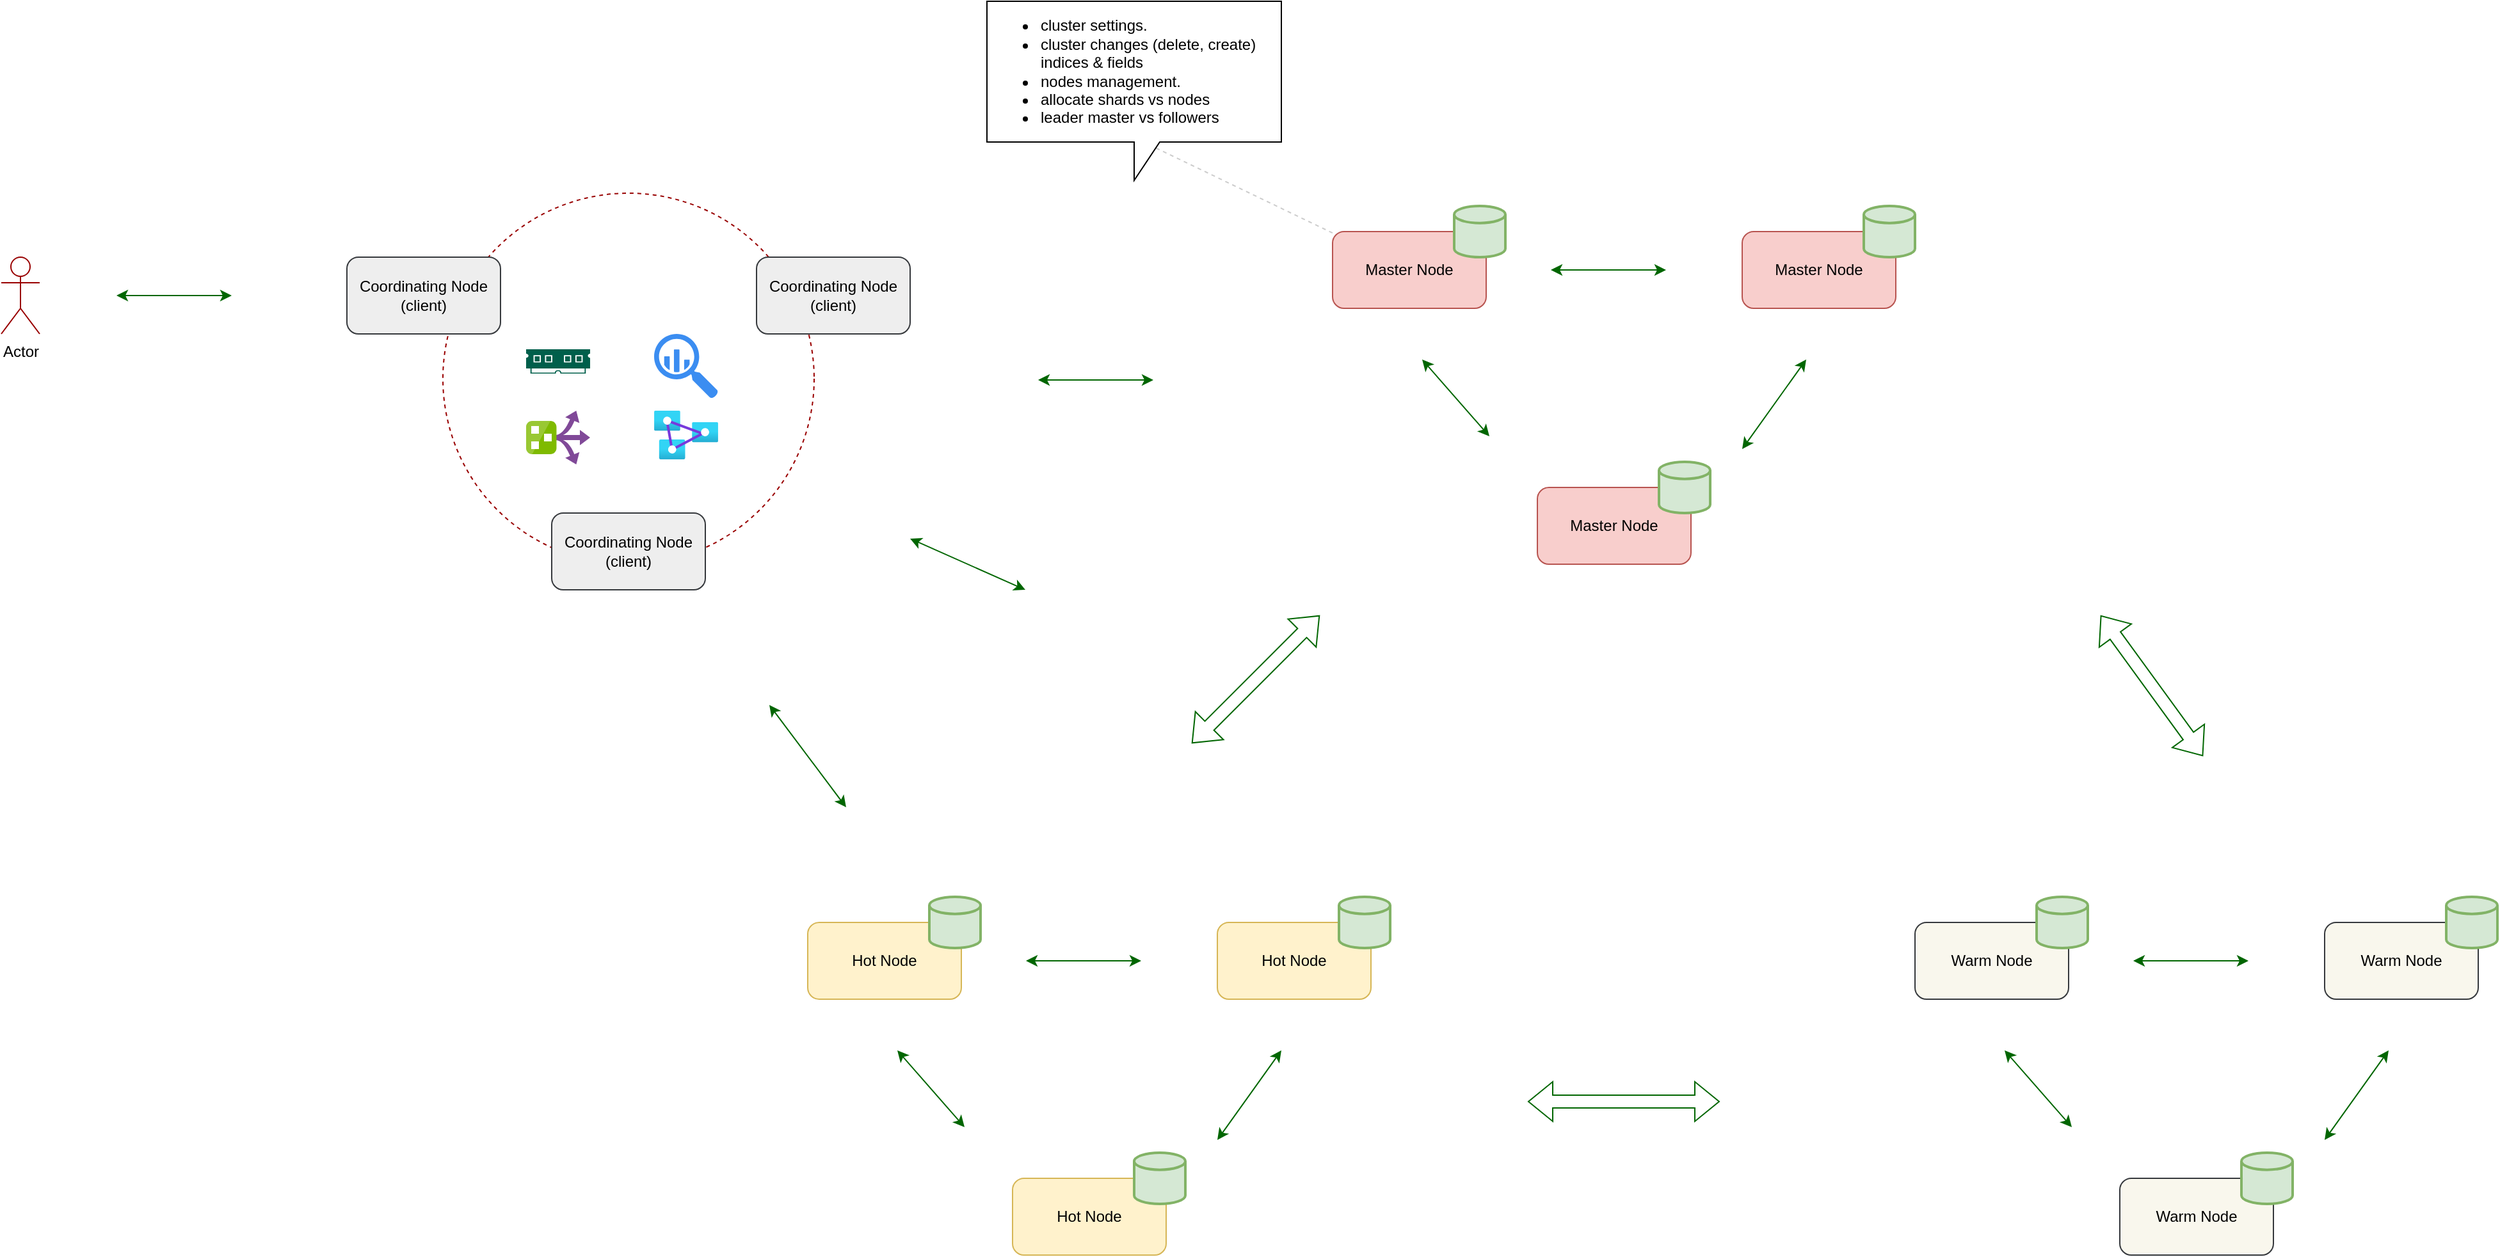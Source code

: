<mxfile version="20.8.23" type="github">
  <diagram name="Page-1" id="OWeuh5Rih9QYdeYNk9eg">
    <mxGraphModel dx="2597" dy="1131" grid="1" gridSize="10" guides="1" tooltips="1" connect="1" arrows="1" fold="1" page="1" pageScale="1" pageWidth="850" pageHeight="1100" math="0" shadow="0">
      <root>
        <mxCell id="0" />
        <mxCell id="1" parent="0" />
        <mxCell id="lQsMLo7POFfHN_5h0St5-64" value="" style="ellipse;whiteSpace=wrap;html=1;aspect=fixed;dashed=1;strokeColor=#990000;" vertex="1" parent="1">
          <mxGeometry x="-465" y="160" width="290" height="290" as="geometry" />
        </mxCell>
        <mxCell id="lQsMLo7POFfHN_5h0St5-43" value="" style="endArrow=classic;startArrow=classic;html=1;rounded=0;strokeColor=#006600;" edge="1" parent="1">
          <mxGeometry width="50" height="50" relative="1" as="geometry">
            <mxPoint x="400.5" y="220" as="sourcePoint" />
            <mxPoint x="490.5" y="220" as="targetPoint" />
          </mxGeometry>
        </mxCell>
        <mxCell id="lQsMLo7POFfHN_5h0St5-44" value="" style="endArrow=classic;startArrow=classic;html=1;rounded=0;strokeColor=#006600;" edge="1" parent="1">
          <mxGeometry width="50" height="50" relative="1" as="geometry">
            <mxPoint x="300" y="290" as="sourcePoint" />
            <mxPoint x="352.5" y="350" as="targetPoint" />
          </mxGeometry>
        </mxCell>
        <mxCell id="lQsMLo7POFfHN_5h0St5-45" value="" style="endArrow=classic;startArrow=classic;html=1;rounded=0;strokeColor=#006600;" edge="1" parent="1">
          <mxGeometry width="50" height="50" relative="1" as="geometry">
            <mxPoint x="550" y="360" as="sourcePoint" />
            <mxPoint x="600" y="290" as="targetPoint" />
          </mxGeometry>
        </mxCell>
        <mxCell id="lQsMLo7POFfHN_5h0St5-46" value="" style="shape=image;html=1;verticalAlign=top;verticalLabelPosition=bottom;labelBackgroundColor=#ffffff;imageAspect=0;aspect=fixed;image=https://cdn3.iconfinder.com/data/icons/arrows-set-12/512/reset-128.png" vertex="1" parent="1">
          <mxGeometry x="421" y="270" width="73" height="73" as="geometry" />
        </mxCell>
        <mxCell id="lQsMLo7POFfHN_5h0St5-72" style="rounded=0;orthogonalLoop=1;jettySize=auto;html=1;entryX=0;entryY=0;entryDx=60;entryDy=80;entryPerimeter=0;strokeColor=#CCCCCC;dashed=1;" edge="1" parent="1" source="lQsMLo7POFfHN_5h0St5-35" target="lQsMLo7POFfHN_5h0St5-71">
          <mxGeometry relative="1" as="geometry" />
        </mxCell>
        <mxCell id="lQsMLo7POFfHN_5h0St5-35" value="Master Node" style="rounded=1;whiteSpace=wrap;html=1;fillColor=#f8cecc;strokeColor=#b85450;" vertex="1" parent="1">
          <mxGeometry x="230" y="190" width="120" height="60" as="geometry" />
        </mxCell>
        <mxCell id="lQsMLo7POFfHN_5h0St5-36" value="" style="strokeWidth=2;html=1;shape=mxgraph.flowchart.database;whiteSpace=wrap;fillColor=#d5e8d4;strokeColor=#82b366;" vertex="1" parent="1">
          <mxGeometry x="325" y="170" width="40" height="40" as="geometry" />
        </mxCell>
        <mxCell id="lQsMLo7POFfHN_5h0St5-41" value="Master Node" style="rounded=1;whiteSpace=wrap;html=1;fillColor=#f8cecc;strokeColor=#b85450;" vertex="1" parent="1">
          <mxGeometry x="550" y="190" width="120" height="60" as="geometry" />
        </mxCell>
        <mxCell id="lQsMLo7POFfHN_5h0St5-42" value="" style="strokeWidth=2;html=1;shape=mxgraph.flowchart.database;whiteSpace=wrap;fillColor=#d5e8d4;strokeColor=#82b366;" vertex="1" parent="1">
          <mxGeometry x="645" y="170" width="40" height="40" as="geometry" />
        </mxCell>
        <mxCell id="lQsMLo7POFfHN_5h0St5-38" value="Master Node" style="rounded=1;whiteSpace=wrap;html=1;fillColor=#f8cecc;strokeColor=#b85450;" vertex="1" parent="1">
          <mxGeometry x="390" y="390" width="120" height="60" as="geometry" />
        </mxCell>
        <mxCell id="lQsMLo7POFfHN_5h0St5-39" value="" style="strokeWidth=2;html=1;shape=mxgraph.flowchart.database;whiteSpace=wrap;fillColor=#d5e8d4;strokeColor=#82b366;" vertex="1" parent="1">
          <mxGeometry x="485" y="370" width="40" height="40" as="geometry" />
        </mxCell>
        <mxCell id="lQsMLo7POFfHN_5h0St5-14" value="" style="endArrow=classic;startArrow=classic;html=1;rounded=0;strokeColor=#006600;" edge="1" parent="1">
          <mxGeometry width="50" height="50" relative="1" as="geometry">
            <mxPoint x="-9.5" y="760" as="sourcePoint" />
            <mxPoint x="80.5" y="760" as="targetPoint" />
          </mxGeometry>
        </mxCell>
        <mxCell id="lQsMLo7POFfHN_5h0St5-15" value="" style="endArrow=classic;startArrow=classic;html=1;rounded=0;strokeColor=#006600;" edge="1" parent="1">
          <mxGeometry width="50" height="50" relative="1" as="geometry">
            <mxPoint x="-110" y="830" as="sourcePoint" />
            <mxPoint x="-57.5" y="890" as="targetPoint" />
          </mxGeometry>
        </mxCell>
        <mxCell id="lQsMLo7POFfHN_5h0St5-16" value="" style="endArrow=classic;startArrow=classic;html=1;rounded=0;strokeColor=#006600;" edge="1" parent="1">
          <mxGeometry width="50" height="50" relative="1" as="geometry">
            <mxPoint x="140" y="900" as="sourcePoint" />
            <mxPoint x="190" y="830" as="targetPoint" />
          </mxGeometry>
        </mxCell>
        <mxCell id="lQsMLo7POFfHN_5h0St5-17" value="" style="shape=image;html=1;verticalAlign=top;verticalLabelPosition=bottom;labelBackgroundColor=#ffffff;imageAspect=0;aspect=fixed;image=https://cdn3.iconfinder.com/data/icons/arrows-set-12/512/reset-128.png;container=0;" vertex="1" parent="1">
          <mxGeometry x="11" y="810" width="73" height="73" as="geometry" />
        </mxCell>
        <mxCell id="lQsMLo7POFfHN_5h0St5-1" value="Hot Node" style="rounded=1;whiteSpace=wrap;html=1;fillColor=#fff2cc;strokeColor=#d6b656;container=0;" vertex="1" parent="1">
          <mxGeometry x="-180" y="730" width="120" height="60" as="geometry" />
        </mxCell>
        <mxCell id="lQsMLo7POFfHN_5h0St5-6" value="" style="strokeWidth=2;html=1;shape=mxgraph.flowchart.database;whiteSpace=wrap;fillColor=#d5e8d4;strokeColor=#82b366;container=0;" vertex="1" parent="1">
          <mxGeometry x="-85" y="710" width="40" height="40" as="geometry" />
        </mxCell>
        <mxCell id="lQsMLo7POFfHN_5h0St5-9" value="Hot Node" style="rounded=1;whiteSpace=wrap;html=1;fillColor=#fff2cc;strokeColor=#d6b656;container=0;" vertex="1" parent="1">
          <mxGeometry x="-20" y="930" width="120" height="60" as="geometry" />
        </mxCell>
        <mxCell id="lQsMLo7POFfHN_5h0St5-10" value="" style="strokeWidth=2;html=1;shape=mxgraph.flowchart.database;whiteSpace=wrap;fillColor=#d5e8d4;strokeColor=#82b366;container=0;" vertex="1" parent="1">
          <mxGeometry x="75" y="910" width="40" height="40" as="geometry" />
        </mxCell>
        <mxCell id="lQsMLo7POFfHN_5h0St5-12" value="Hot Node" style="rounded=1;whiteSpace=wrap;html=1;fillColor=#fff2cc;strokeColor=#d6b656;container=0;" vertex="1" parent="1">
          <mxGeometry x="140" y="730" width="120" height="60" as="geometry" />
        </mxCell>
        <mxCell id="lQsMLo7POFfHN_5h0St5-13" value="" style="strokeWidth=2;html=1;shape=mxgraph.flowchart.database;whiteSpace=wrap;fillColor=#d5e8d4;strokeColor=#82b366;container=0;" vertex="1" parent="1">
          <mxGeometry x="235" y="710" width="40" height="40" as="geometry" />
        </mxCell>
        <mxCell id="lQsMLo7POFfHN_5h0St5-29" value="" style="endArrow=classic;startArrow=classic;html=1;rounded=0;strokeColor=#006600;" edge="1" parent="1">
          <mxGeometry width="50" height="50" relative="1" as="geometry">
            <mxPoint x="855.5" y="760" as="sourcePoint" />
            <mxPoint x="945.5" y="760" as="targetPoint" />
          </mxGeometry>
        </mxCell>
        <mxCell id="lQsMLo7POFfHN_5h0St5-30" value="" style="endArrow=classic;startArrow=classic;html=1;rounded=0;strokeColor=#006600;" edge="1" parent="1">
          <mxGeometry width="50" height="50" relative="1" as="geometry">
            <mxPoint x="755" y="830" as="sourcePoint" />
            <mxPoint x="807.5" y="890" as="targetPoint" />
          </mxGeometry>
        </mxCell>
        <mxCell id="lQsMLo7POFfHN_5h0St5-31" value="" style="endArrow=classic;startArrow=classic;html=1;rounded=0;strokeColor=#006600;" edge="1" parent="1">
          <mxGeometry width="50" height="50" relative="1" as="geometry">
            <mxPoint x="1005" y="900" as="sourcePoint" />
            <mxPoint x="1055" y="830" as="targetPoint" />
          </mxGeometry>
        </mxCell>
        <mxCell id="lQsMLo7POFfHN_5h0St5-32" value="" style="shape=image;html=1;verticalAlign=top;verticalLabelPosition=bottom;labelBackgroundColor=#ffffff;imageAspect=0;aspect=fixed;image=https://cdn3.iconfinder.com/data/icons/arrows-set-12/512/reset-128.png;container=0;" vertex="1" parent="1">
          <mxGeometry x="876" y="810" width="73" height="73" as="geometry" />
        </mxCell>
        <mxCell id="lQsMLo7POFfHN_5h0St5-21" value="Warm Node" style="rounded=1;whiteSpace=wrap;html=1;fillColor=#f9f7ed;strokeColor=#36393d;container=0;" vertex="1" parent="1">
          <mxGeometry x="685" y="730" width="120" height="60" as="geometry" />
        </mxCell>
        <mxCell id="lQsMLo7POFfHN_5h0St5-22" value="" style="strokeWidth=2;html=1;shape=mxgraph.flowchart.database;whiteSpace=wrap;fillColor=#d5e8d4;strokeColor=#82b366;container=0;" vertex="1" parent="1">
          <mxGeometry x="780" y="710" width="40" height="40" as="geometry" />
        </mxCell>
        <mxCell id="lQsMLo7POFfHN_5h0St5-24" value="Warm Node" style="rounded=1;whiteSpace=wrap;html=1;fillColor=#f9f7ed;strokeColor=#36393d;container=0;" vertex="1" parent="1">
          <mxGeometry x="845" y="930" width="120" height="60" as="geometry" />
        </mxCell>
        <mxCell id="lQsMLo7POFfHN_5h0St5-25" value="" style="strokeWidth=2;html=1;shape=mxgraph.flowchart.database;whiteSpace=wrap;fillColor=#d5e8d4;strokeColor=#82b366;container=0;" vertex="1" parent="1">
          <mxGeometry x="940" y="910" width="40" height="40" as="geometry" />
        </mxCell>
        <mxCell id="lQsMLo7POFfHN_5h0St5-27" value="Warm Node" style="rounded=1;whiteSpace=wrap;html=1;fillColor=#f9f7ed;strokeColor=#36393d;container=0;" vertex="1" parent="1">
          <mxGeometry x="1005" y="730" width="120" height="60" as="geometry" />
        </mxCell>
        <mxCell id="lQsMLo7POFfHN_5h0St5-28" value="" style="strokeWidth=2;html=1;shape=mxgraph.flowchart.database;whiteSpace=wrap;fillColor=#d5e8d4;strokeColor=#82b366;container=0;" vertex="1" parent="1">
          <mxGeometry x="1100" y="710" width="40" height="40" as="geometry" />
        </mxCell>
        <mxCell id="lQsMLo7POFfHN_5h0St5-47" value="" style="shape=flexArrow;endArrow=classic;startArrow=classic;html=1;rounded=0;strokeColor=#006600;" edge="1" parent="1">
          <mxGeometry width="100" height="100" relative="1" as="geometry">
            <mxPoint x="120" y="590" as="sourcePoint" />
            <mxPoint x="220" y="490" as="targetPoint" />
          </mxGeometry>
        </mxCell>
        <mxCell id="lQsMLo7POFfHN_5h0St5-48" value="" style="shape=flexArrow;endArrow=classic;startArrow=classic;html=1;rounded=0;strokeColor=#006600;" edge="1" parent="1">
          <mxGeometry width="100" height="100" relative="1" as="geometry">
            <mxPoint x="382.5" y="870" as="sourcePoint" />
            <mxPoint x="532.5" y="870" as="targetPoint" />
          </mxGeometry>
        </mxCell>
        <mxCell id="lQsMLo7POFfHN_5h0St5-49" value="" style="shape=flexArrow;endArrow=classic;startArrow=classic;html=1;rounded=0;strokeColor=#006600;" edge="1" parent="1">
          <mxGeometry width="100" height="100" relative="1" as="geometry">
            <mxPoint x="830" y="490" as="sourcePoint" />
            <mxPoint x="910" y="600" as="targetPoint" />
          </mxGeometry>
        </mxCell>
        <mxCell id="lQsMLo7POFfHN_5h0St5-54" value="Coordinating Node&lt;br&gt;(client)" style="rounded=1;whiteSpace=wrap;html=1;fillColor=#eeeeee;strokeColor=#36393d;" vertex="1" parent="1">
          <mxGeometry x="-540" y="210" width="120" height="60" as="geometry" />
        </mxCell>
        <mxCell id="lQsMLo7POFfHN_5h0St5-56" value="Coordinating&amp;nbsp;Node&lt;br&gt;(client)" style="rounded=1;whiteSpace=wrap;html=1;fillColor=#eeeeee;strokeColor=#36393d;" vertex="1" parent="1">
          <mxGeometry x="-220" y="210" width="120" height="60" as="geometry" />
        </mxCell>
        <mxCell id="lQsMLo7POFfHN_5h0St5-58" value="Coordinating&amp;nbsp;Node&lt;br&gt;(client)" style="rounded=1;whiteSpace=wrap;html=1;fillColor=#eeeeee;strokeColor=#36393d;" vertex="1" parent="1">
          <mxGeometry x="-380" y="410" width="120" height="60" as="geometry" />
        </mxCell>
        <mxCell id="lQsMLo7POFfHN_5h0St5-60" value="" style="sketch=0;html=1;aspect=fixed;strokeColor=none;shadow=0;align=center;verticalAlign=top;fillColor=#3B8DF1;shape=mxgraph.gcp2.big_query" vertex="1" parent="1">
          <mxGeometry x="-300" y="270" width="50" height="50.51" as="geometry" />
        </mxCell>
        <mxCell id="lQsMLo7POFfHN_5h0St5-61" value="" style="sketch=0;aspect=fixed;html=1;points=[];align=center;image;fontSize=12;image=img/lib/mscae/Route_Filter.svg;" vertex="1" parent="1">
          <mxGeometry x="-400" y="330" width="50" height="42" as="geometry" />
        </mxCell>
        <mxCell id="lQsMLo7POFfHN_5h0St5-62" value="" style="sketch=0;pointerEvents=1;shadow=0;dashed=0;html=1;strokeColor=none;fillColor=#005F4B;labelPosition=center;verticalLabelPosition=bottom;verticalAlign=top;align=center;outlineConnect=0;shape=mxgraph.veeam2.ram;" vertex="1" parent="1">
          <mxGeometry x="-400" y="282" width="50" height="19" as="geometry" />
        </mxCell>
        <mxCell id="lQsMLo7POFfHN_5h0St5-63" value="" style="aspect=fixed;html=1;points=[];align=center;image;fontSize=12;image=img/lib/azure2/analytics/Analysis_Services.svg;" vertex="1" parent="1">
          <mxGeometry x="-300" y="330" width="50" height="38.1" as="geometry" />
        </mxCell>
        <mxCell id="lQsMLo7POFfHN_5h0St5-65" value="Actor" style="shape=umlActor;verticalLabelPosition=bottom;verticalAlign=top;html=1;outlineConnect=0;strokeColor=#990000;" vertex="1" parent="1">
          <mxGeometry x="-810" y="210" width="30" height="60" as="geometry" />
        </mxCell>
        <mxCell id="lQsMLo7POFfHN_5h0St5-67" value="" style="endArrow=classic;startArrow=classic;html=1;rounded=0;strokeColor=#006600;" edge="1" parent="1">
          <mxGeometry width="50" height="50" relative="1" as="geometry">
            <mxPoint x="-720" y="240" as="sourcePoint" />
            <mxPoint x="-630" y="240" as="targetPoint" />
          </mxGeometry>
        </mxCell>
        <mxCell id="lQsMLo7POFfHN_5h0St5-68" value="" style="endArrow=classic;startArrow=classic;html=1;rounded=0;strokeColor=#006600;" edge="1" parent="1">
          <mxGeometry width="50" height="50" relative="1" as="geometry">
            <mxPoint y="306" as="sourcePoint" />
            <mxPoint x="90" y="306" as="targetPoint" />
          </mxGeometry>
        </mxCell>
        <mxCell id="lQsMLo7POFfHN_5h0St5-69" value="" style="endArrow=classic;startArrow=classic;html=1;rounded=0;strokeColor=#006600;" edge="1" parent="1">
          <mxGeometry width="50" height="50" relative="1" as="geometry">
            <mxPoint x="-210" y="560" as="sourcePoint" />
            <mxPoint x="-150" y="640" as="targetPoint" />
          </mxGeometry>
        </mxCell>
        <mxCell id="lQsMLo7POFfHN_5h0St5-70" value="" style="endArrow=classic;startArrow=classic;html=1;rounded=0;strokeColor=#006600;" edge="1" parent="1">
          <mxGeometry width="50" height="50" relative="1" as="geometry">
            <mxPoint x="-100" y="430" as="sourcePoint" />
            <mxPoint x="-10" y="470" as="targetPoint" />
          </mxGeometry>
        </mxCell>
        <mxCell id="lQsMLo7POFfHN_5h0St5-71" value="&lt;ul&gt;&lt;li&gt;cluster settings.&lt;/li&gt;&lt;li&gt;cluster changes (delete, create) indices &amp;amp; fields&lt;/li&gt;&lt;li&gt;nodes management.&lt;/li&gt;&lt;li&gt;allocate shards vs nodes&lt;/li&gt;&lt;li&gt;leader master vs followers&lt;/li&gt;&lt;/ul&gt;" style="shape=callout;whiteSpace=wrap;html=1;perimeter=calloutPerimeter;strokeColor=#000000;align=left;" vertex="1" parent="1">
          <mxGeometry x="-40" y="10" width="230" height="140" as="geometry" />
        </mxCell>
      </root>
    </mxGraphModel>
  </diagram>
</mxfile>
